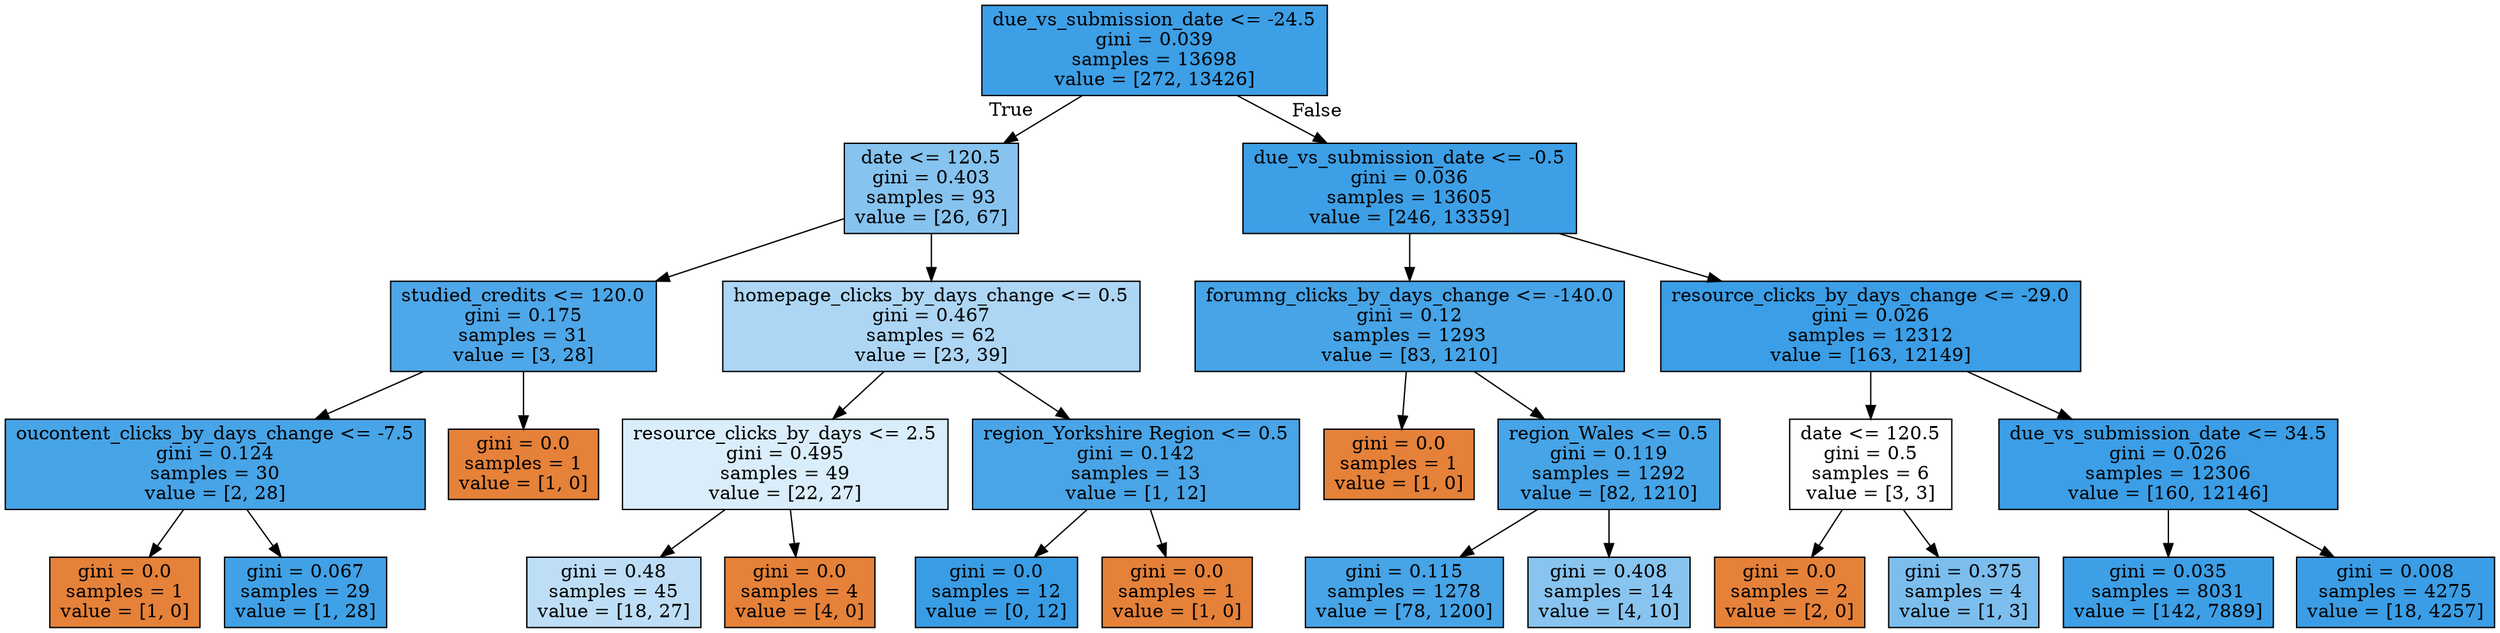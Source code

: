 digraph Tree {
node [shape=box, style="filled", color="black"] ;
0 [label="due_vs_submission_date <= -24.5\ngini = 0.039\nsamples = 13698\nvalue = [272, 13426]", fillcolor="#399de5fa"] ;
1 [label="date <= 120.5\ngini = 0.403\nsamples = 93\nvalue = [26, 67]", fillcolor="#399de59c"] ;
0 -> 1 [labeldistance=2.5, labelangle=45, headlabel="True"] ;
2 [label="studied_credits <= 120.0\ngini = 0.175\nsamples = 31\nvalue = [3, 28]", fillcolor="#399de5e4"] ;
1 -> 2 ;
3 [label="oucontent_clicks_by_days_change <= -7.5\ngini = 0.124\nsamples = 30\nvalue = [2, 28]", fillcolor="#399de5ed"] ;
2 -> 3 ;
4 [label="gini = 0.0\nsamples = 1\nvalue = [1, 0]", fillcolor="#e58139ff"] ;
3 -> 4 ;
5 [label="gini = 0.067\nsamples = 29\nvalue = [1, 28]", fillcolor="#399de5f6"] ;
3 -> 5 ;
6 [label="gini = 0.0\nsamples = 1\nvalue = [1, 0]", fillcolor="#e58139ff"] ;
2 -> 6 ;
7 [label="homepage_clicks_by_days_change <= 0.5\ngini = 0.467\nsamples = 62\nvalue = [23, 39]", fillcolor="#399de569"] ;
1 -> 7 ;
8 [label="resource_clicks_by_days <= 2.5\ngini = 0.495\nsamples = 49\nvalue = [22, 27]", fillcolor="#399de52f"] ;
7 -> 8 ;
9 [label="gini = 0.48\nsamples = 45\nvalue = [18, 27]", fillcolor="#399de555"] ;
8 -> 9 ;
10 [label="gini = 0.0\nsamples = 4\nvalue = [4, 0]", fillcolor="#e58139ff"] ;
8 -> 10 ;
11 [label="region_Yorkshire Region <= 0.5\ngini = 0.142\nsamples = 13\nvalue = [1, 12]", fillcolor="#399de5ea"] ;
7 -> 11 ;
12 [label="gini = 0.0\nsamples = 12\nvalue = [0, 12]", fillcolor="#399de5ff"] ;
11 -> 12 ;
13 [label="gini = 0.0\nsamples = 1\nvalue = [1, 0]", fillcolor="#e58139ff"] ;
11 -> 13 ;
14 [label="due_vs_submission_date <= -0.5\ngini = 0.036\nsamples = 13605\nvalue = [246, 13359]", fillcolor="#399de5fa"] ;
0 -> 14 [labeldistance=2.5, labelangle=-45, headlabel="False"] ;
15 [label="forumng_clicks_by_days_change <= -140.0\ngini = 0.12\nsamples = 1293\nvalue = [83, 1210]", fillcolor="#399de5ee"] ;
14 -> 15 ;
16 [label="gini = 0.0\nsamples = 1\nvalue = [1, 0]", fillcolor="#e58139ff"] ;
15 -> 16 ;
17 [label="region_Wales <= 0.5\ngini = 0.119\nsamples = 1292\nvalue = [82, 1210]", fillcolor="#399de5ee"] ;
15 -> 17 ;
18 [label="gini = 0.115\nsamples = 1278\nvalue = [78, 1200]", fillcolor="#399de5ee"] ;
17 -> 18 ;
19 [label="gini = 0.408\nsamples = 14\nvalue = [4, 10]", fillcolor="#399de599"] ;
17 -> 19 ;
20 [label="resource_clicks_by_days_change <= -29.0\ngini = 0.026\nsamples = 12312\nvalue = [163, 12149]", fillcolor="#399de5fc"] ;
14 -> 20 ;
21 [label="date <= 120.5\ngini = 0.5\nsamples = 6\nvalue = [3, 3]", fillcolor="#e5813900"] ;
20 -> 21 ;
22 [label="gini = 0.0\nsamples = 2\nvalue = [2, 0]", fillcolor="#e58139ff"] ;
21 -> 22 ;
23 [label="gini = 0.375\nsamples = 4\nvalue = [1, 3]", fillcolor="#399de5aa"] ;
21 -> 23 ;
24 [label="due_vs_submission_date <= 34.5\ngini = 0.026\nsamples = 12306\nvalue = [160, 12146]", fillcolor="#399de5fc"] ;
20 -> 24 ;
25 [label="gini = 0.035\nsamples = 8031\nvalue = [142, 7889]", fillcolor="#399de5fa"] ;
24 -> 25 ;
26 [label="gini = 0.008\nsamples = 4275\nvalue = [18, 4257]", fillcolor="#399de5fe"] ;
24 -> 26 ;
}